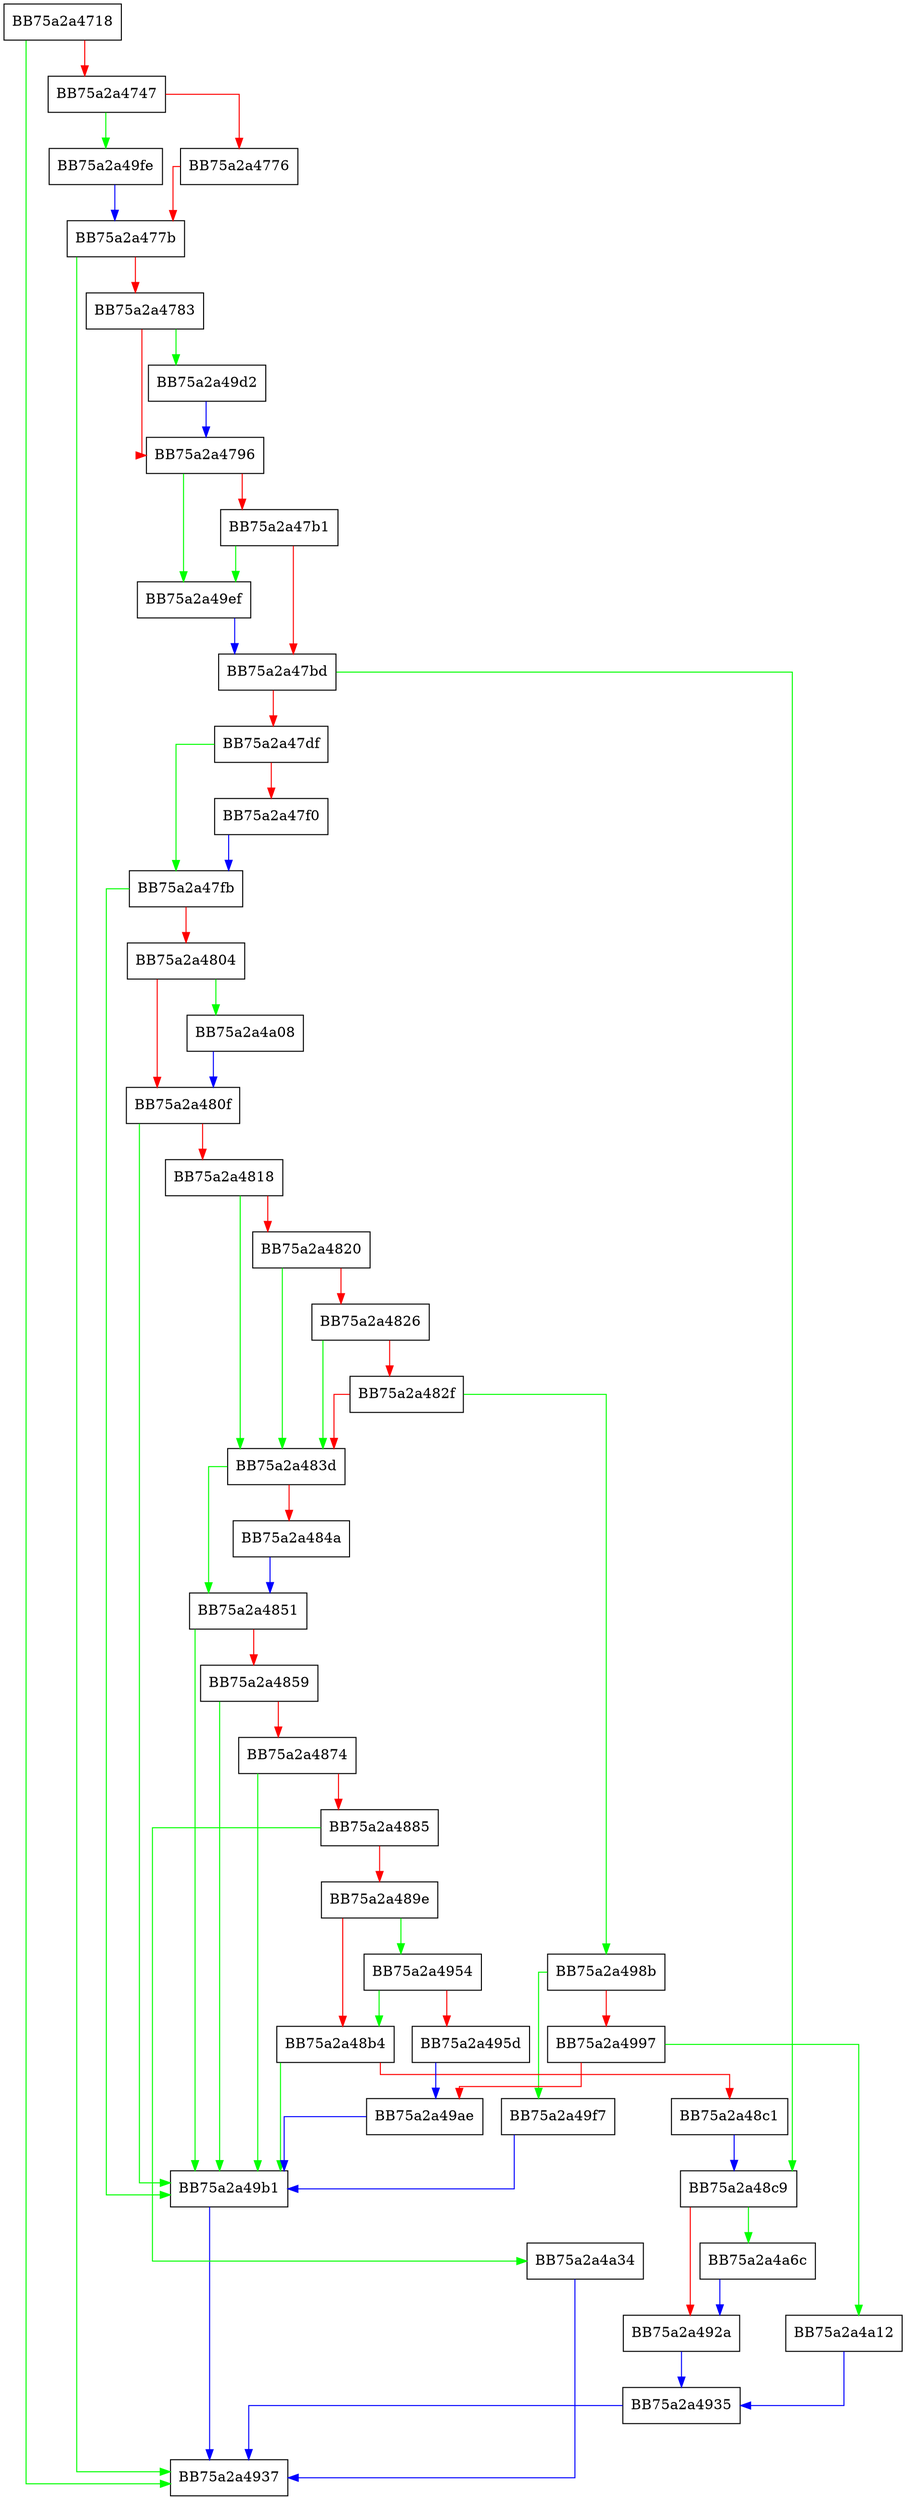 digraph lockBtree {
  node [shape="box"];
  graph [splines=ortho];
  BB75a2a4718 -> BB75a2a4937 [color="green"];
  BB75a2a4718 -> BB75a2a4747 [color="red"];
  BB75a2a4747 -> BB75a2a49fe [color="green"];
  BB75a2a4747 -> BB75a2a4776 [color="red"];
  BB75a2a4776 -> BB75a2a477b [color="red"];
  BB75a2a477b -> BB75a2a4937 [color="green"];
  BB75a2a477b -> BB75a2a4783 [color="red"];
  BB75a2a4783 -> BB75a2a49d2 [color="green"];
  BB75a2a4783 -> BB75a2a4796 [color="red"];
  BB75a2a4796 -> BB75a2a49ef [color="green"];
  BB75a2a4796 -> BB75a2a47b1 [color="red"];
  BB75a2a47b1 -> BB75a2a49ef [color="green"];
  BB75a2a47b1 -> BB75a2a47bd [color="red"];
  BB75a2a47bd -> BB75a2a48c9 [color="green"];
  BB75a2a47bd -> BB75a2a47df [color="red"];
  BB75a2a47df -> BB75a2a47fb [color="green"];
  BB75a2a47df -> BB75a2a47f0 [color="red"];
  BB75a2a47f0 -> BB75a2a47fb [color="blue"];
  BB75a2a47fb -> BB75a2a49b1 [color="green"];
  BB75a2a47fb -> BB75a2a4804 [color="red"];
  BB75a2a4804 -> BB75a2a4a08 [color="green"];
  BB75a2a4804 -> BB75a2a480f [color="red"];
  BB75a2a480f -> BB75a2a49b1 [color="green"];
  BB75a2a480f -> BB75a2a4818 [color="red"];
  BB75a2a4818 -> BB75a2a483d [color="green"];
  BB75a2a4818 -> BB75a2a4820 [color="red"];
  BB75a2a4820 -> BB75a2a483d [color="green"];
  BB75a2a4820 -> BB75a2a4826 [color="red"];
  BB75a2a4826 -> BB75a2a483d [color="green"];
  BB75a2a4826 -> BB75a2a482f [color="red"];
  BB75a2a482f -> BB75a2a498b [color="green"];
  BB75a2a482f -> BB75a2a483d [color="red"];
  BB75a2a483d -> BB75a2a4851 [color="green"];
  BB75a2a483d -> BB75a2a484a [color="red"];
  BB75a2a484a -> BB75a2a4851 [color="blue"];
  BB75a2a4851 -> BB75a2a49b1 [color="green"];
  BB75a2a4851 -> BB75a2a4859 [color="red"];
  BB75a2a4859 -> BB75a2a49b1 [color="green"];
  BB75a2a4859 -> BB75a2a4874 [color="red"];
  BB75a2a4874 -> BB75a2a49b1 [color="green"];
  BB75a2a4874 -> BB75a2a4885 [color="red"];
  BB75a2a4885 -> BB75a2a4a34 [color="green"];
  BB75a2a4885 -> BB75a2a489e [color="red"];
  BB75a2a489e -> BB75a2a4954 [color="green"];
  BB75a2a489e -> BB75a2a48b4 [color="red"];
  BB75a2a48b4 -> BB75a2a49b1 [color="green"];
  BB75a2a48b4 -> BB75a2a48c1 [color="red"];
  BB75a2a48c1 -> BB75a2a48c9 [color="blue"];
  BB75a2a48c9 -> BB75a2a4a6c [color="green"];
  BB75a2a48c9 -> BB75a2a492a [color="red"];
  BB75a2a492a -> BB75a2a4935 [color="blue"];
  BB75a2a4935 -> BB75a2a4937 [color="blue"];
  BB75a2a4954 -> BB75a2a48b4 [color="green"];
  BB75a2a4954 -> BB75a2a495d [color="red"];
  BB75a2a495d -> BB75a2a49ae [color="blue"];
  BB75a2a498b -> BB75a2a49f7 [color="green"];
  BB75a2a498b -> BB75a2a4997 [color="red"];
  BB75a2a4997 -> BB75a2a4a12 [color="green"];
  BB75a2a4997 -> BB75a2a49ae [color="red"];
  BB75a2a49ae -> BB75a2a49b1 [color="blue"];
  BB75a2a49b1 -> BB75a2a4937 [color="blue"];
  BB75a2a49d2 -> BB75a2a4796 [color="blue"];
  BB75a2a49ef -> BB75a2a47bd [color="blue"];
  BB75a2a49f7 -> BB75a2a49b1 [color="blue"];
  BB75a2a49fe -> BB75a2a477b [color="blue"];
  BB75a2a4a08 -> BB75a2a480f [color="blue"];
  BB75a2a4a12 -> BB75a2a4935 [color="blue"];
  BB75a2a4a34 -> BB75a2a4937 [color="blue"];
  BB75a2a4a6c -> BB75a2a492a [color="blue"];
}